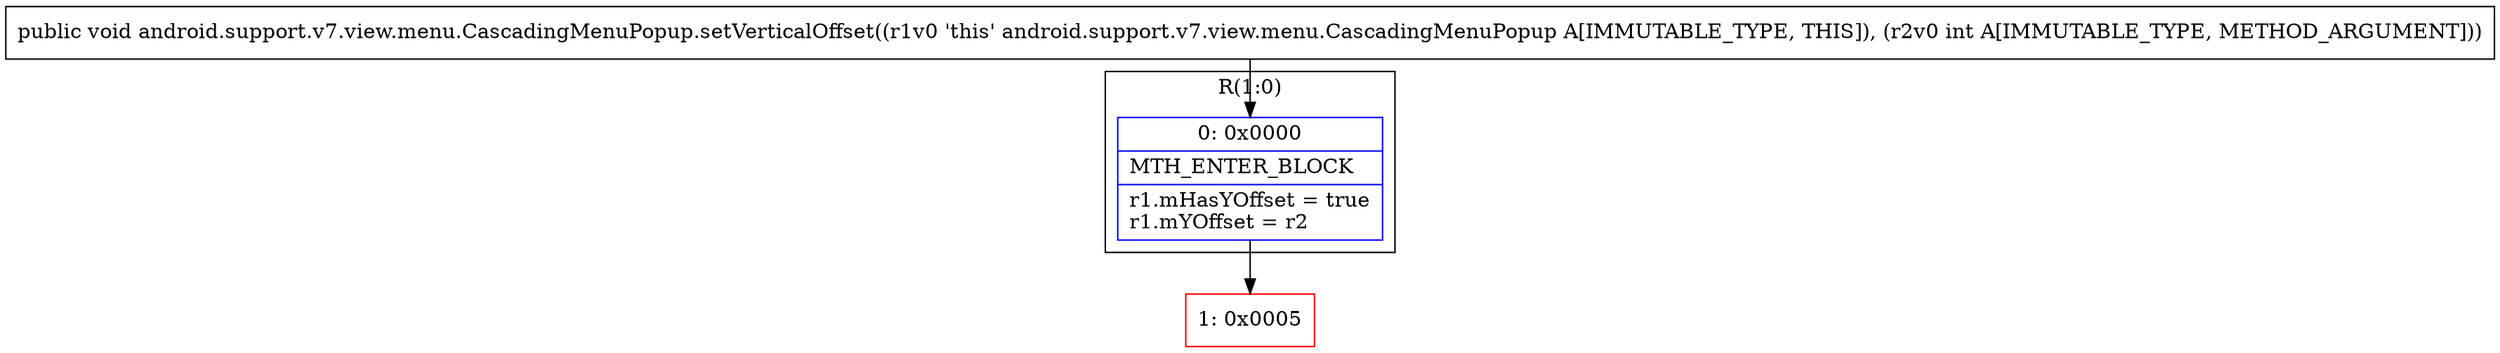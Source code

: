 digraph "CFG forandroid.support.v7.view.menu.CascadingMenuPopup.setVerticalOffset(I)V" {
subgraph cluster_Region_929635864 {
label = "R(1:0)";
node [shape=record,color=blue];
Node_0 [shape=record,label="{0\:\ 0x0000|MTH_ENTER_BLOCK\l|r1.mHasYOffset = true\lr1.mYOffset = r2\l}"];
}
Node_1 [shape=record,color=red,label="{1\:\ 0x0005}"];
MethodNode[shape=record,label="{public void android.support.v7.view.menu.CascadingMenuPopup.setVerticalOffset((r1v0 'this' android.support.v7.view.menu.CascadingMenuPopup A[IMMUTABLE_TYPE, THIS]), (r2v0 int A[IMMUTABLE_TYPE, METHOD_ARGUMENT])) }"];
MethodNode -> Node_0;
Node_0 -> Node_1;
}

